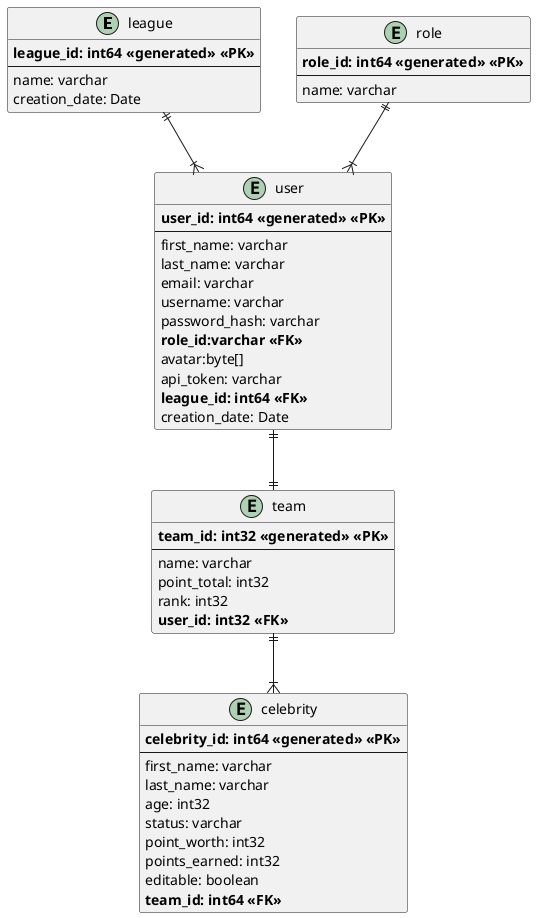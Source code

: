 @startuml
'https://plantuml.com/object-diagram

entity "league" as league {
    **league_id: int64 <<generated>> <<PK>>**
    --
    name: varchar
    creation_date: Date
}

entity "role" as role {
    **role_id: int64 <<generated>> <<PK>>**
    --
    name: varchar
}

entity "celebrity" as celebrity {
    **celebrity_id: int64 <<generated>> <<PK>>**
    --
    first_name: varchar
    last_name: varchar
    age: int32
    status: varchar
    point_worth: int32
    points_earned: int32
    editable: boolean
    **team_id: int64 <<FK>>**
}

entity "user" as user {
    **user_id: int64 <<generated>> <<PK>>**
    --
    first_name: varchar
    last_name: varchar
    email: varchar
    username: varchar
    password_hash: varchar
    **role_id:varchar <<FK>>**
    avatar:byte[]
    api_token: varchar
    **league_id: int64 <<FK>>**
    creation_date: Date
}

entity "team" as team {
    **team_id: int32 <<generated>> <<PK>>**
    --
    name: varchar
    point_total: int32
    rank: int32
    **user_id: int32 <<FK>>**
}

league||--|{user
role||--|{user
user||--||team
team||--|{celebrity
@enduml
